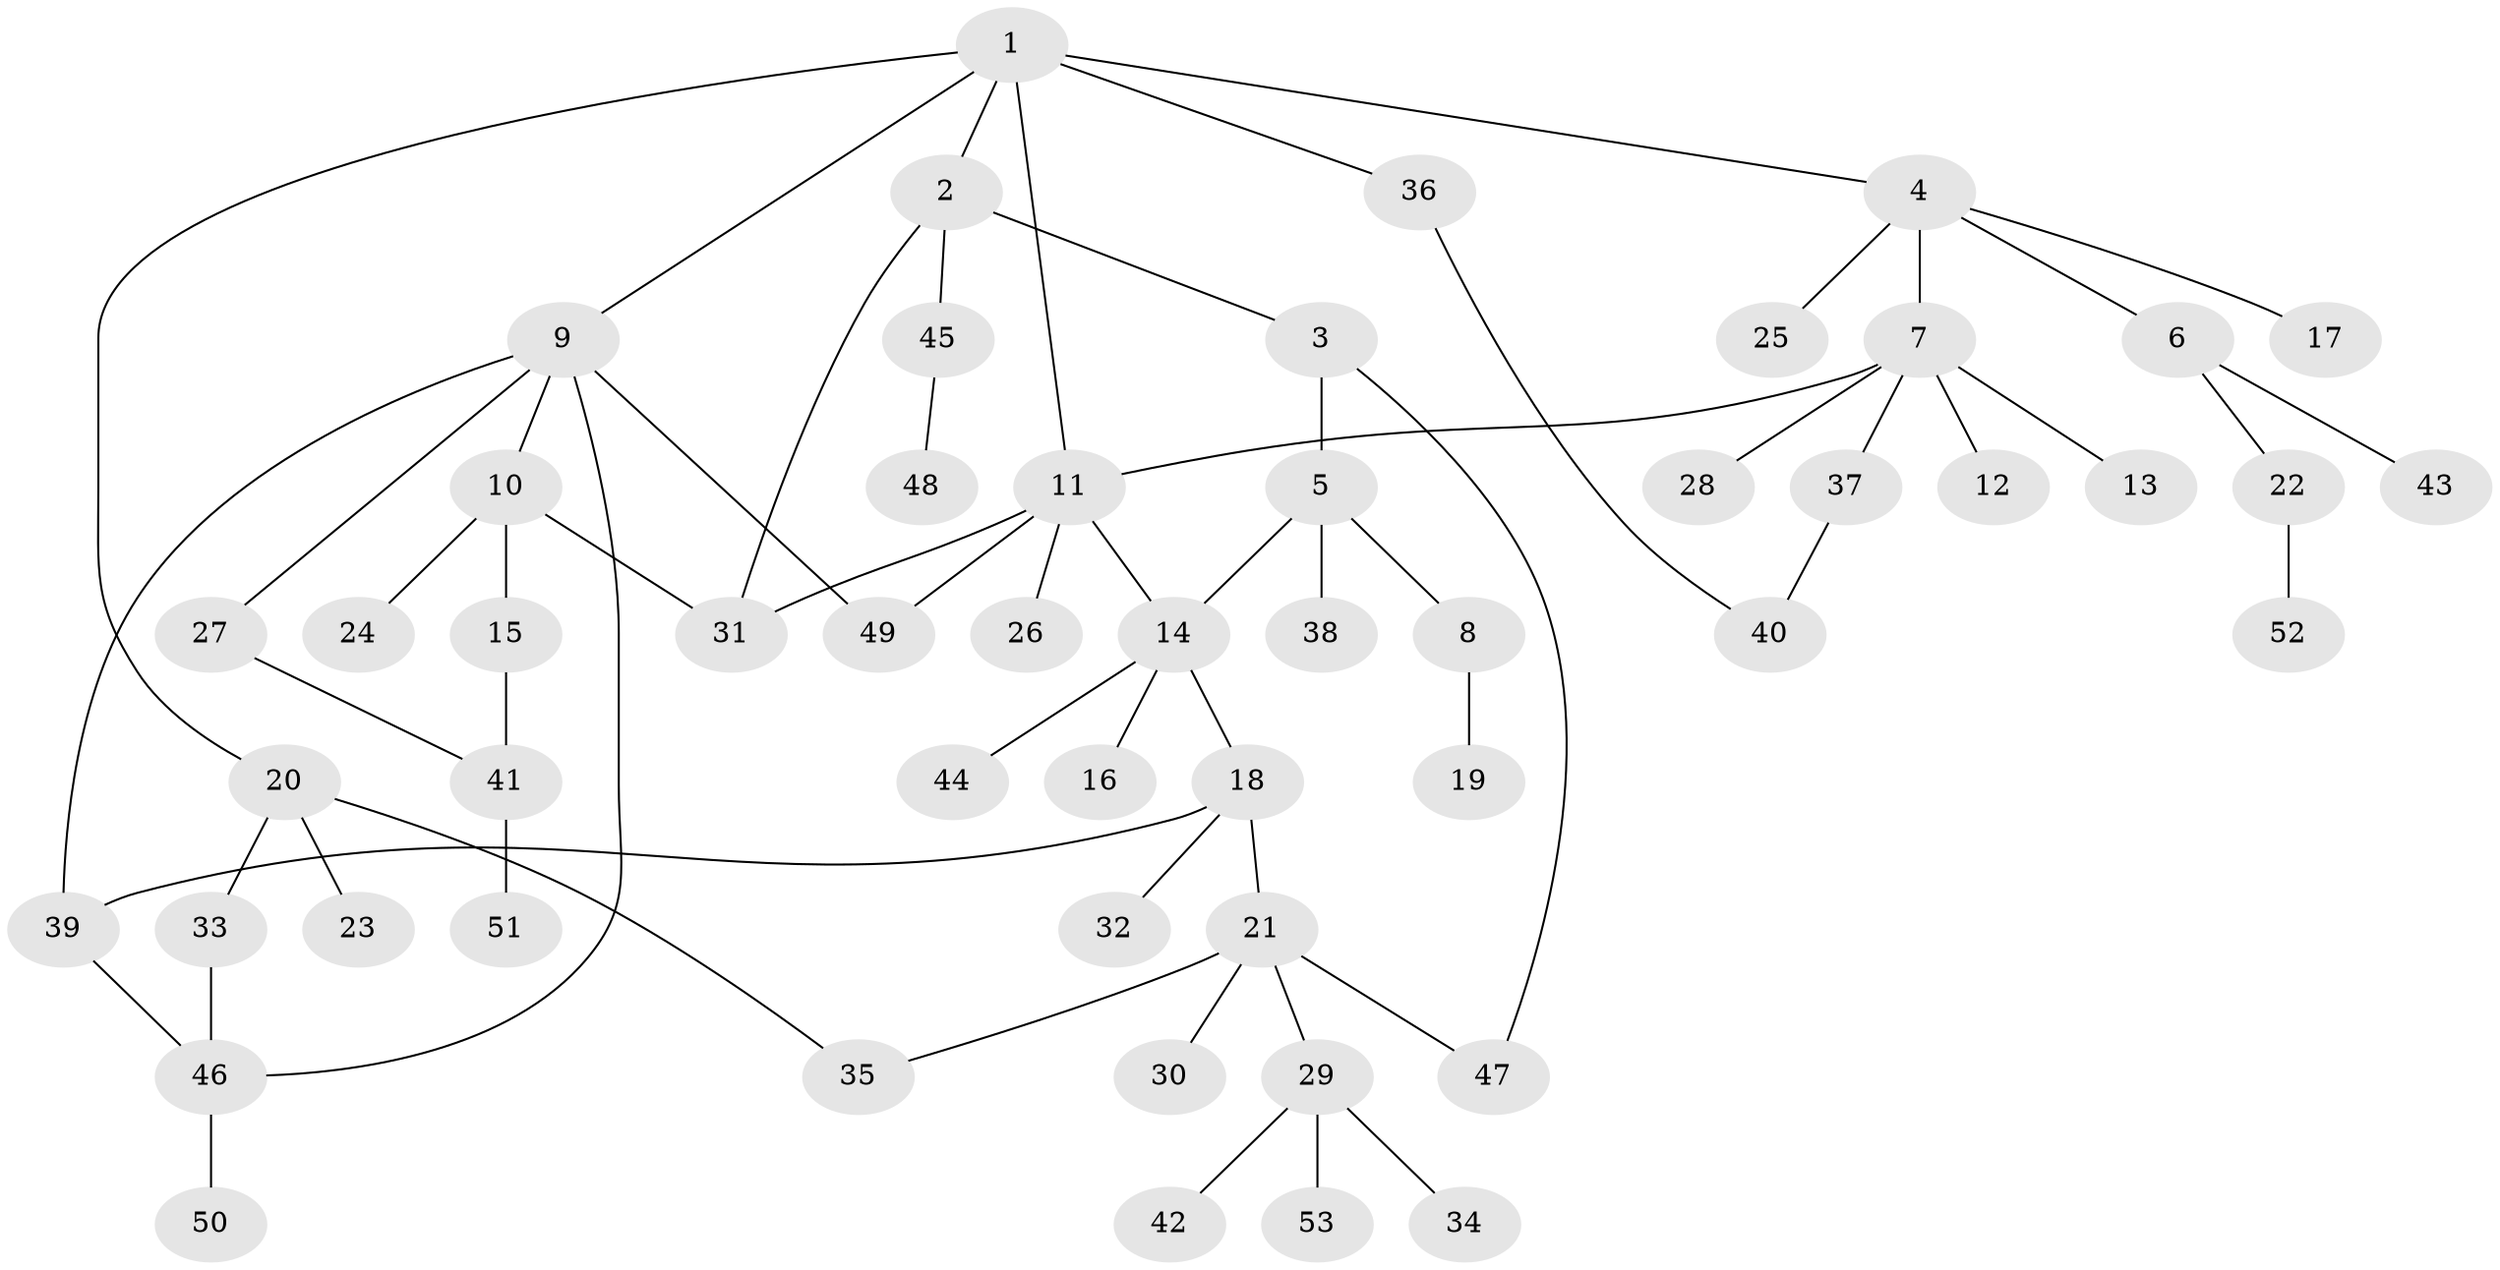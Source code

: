 // Generated by graph-tools (version 1.1) at 2025/34/03/09/25 02:34:09]
// undirected, 53 vertices, 64 edges
graph export_dot {
graph [start="1"]
  node [color=gray90,style=filled];
  1;
  2;
  3;
  4;
  5;
  6;
  7;
  8;
  9;
  10;
  11;
  12;
  13;
  14;
  15;
  16;
  17;
  18;
  19;
  20;
  21;
  22;
  23;
  24;
  25;
  26;
  27;
  28;
  29;
  30;
  31;
  32;
  33;
  34;
  35;
  36;
  37;
  38;
  39;
  40;
  41;
  42;
  43;
  44;
  45;
  46;
  47;
  48;
  49;
  50;
  51;
  52;
  53;
  1 -- 2;
  1 -- 4;
  1 -- 9;
  1 -- 11;
  1 -- 20;
  1 -- 36;
  2 -- 3;
  2 -- 31;
  2 -- 45;
  3 -- 5;
  3 -- 47;
  4 -- 6;
  4 -- 7;
  4 -- 17;
  4 -- 25;
  5 -- 8;
  5 -- 14;
  5 -- 38;
  6 -- 22;
  6 -- 43;
  7 -- 12;
  7 -- 13;
  7 -- 28;
  7 -- 37;
  7 -- 11;
  8 -- 19;
  9 -- 10;
  9 -- 27;
  9 -- 39;
  9 -- 46;
  9 -- 49;
  10 -- 15;
  10 -- 24;
  10 -- 31;
  11 -- 26;
  11 -- 49;
  11 -- 14;
  11 -- 31;
  14 -- 16;
  14 -- 18;
  14 -- 44;
  15 -- 41;
  18 -- 21;
  18 -- 32;
  18 -- 39;
  20 -- 23;
  20 -- 33;
  20 -- 35;
  21 -- 29;
  21 -- 30;
  21 -- 35;
  21 -- 47;
  22 -- 52;
  27 -- 41;
  29 -- 34;
  29 -- 42;
  29 -- 53;
  33 -- 46;
  36 -- 40;
  37 -- 40;
  39 -- 46;
  41 -- 51;
  45 -- 48;
  46 -- 50;
}

